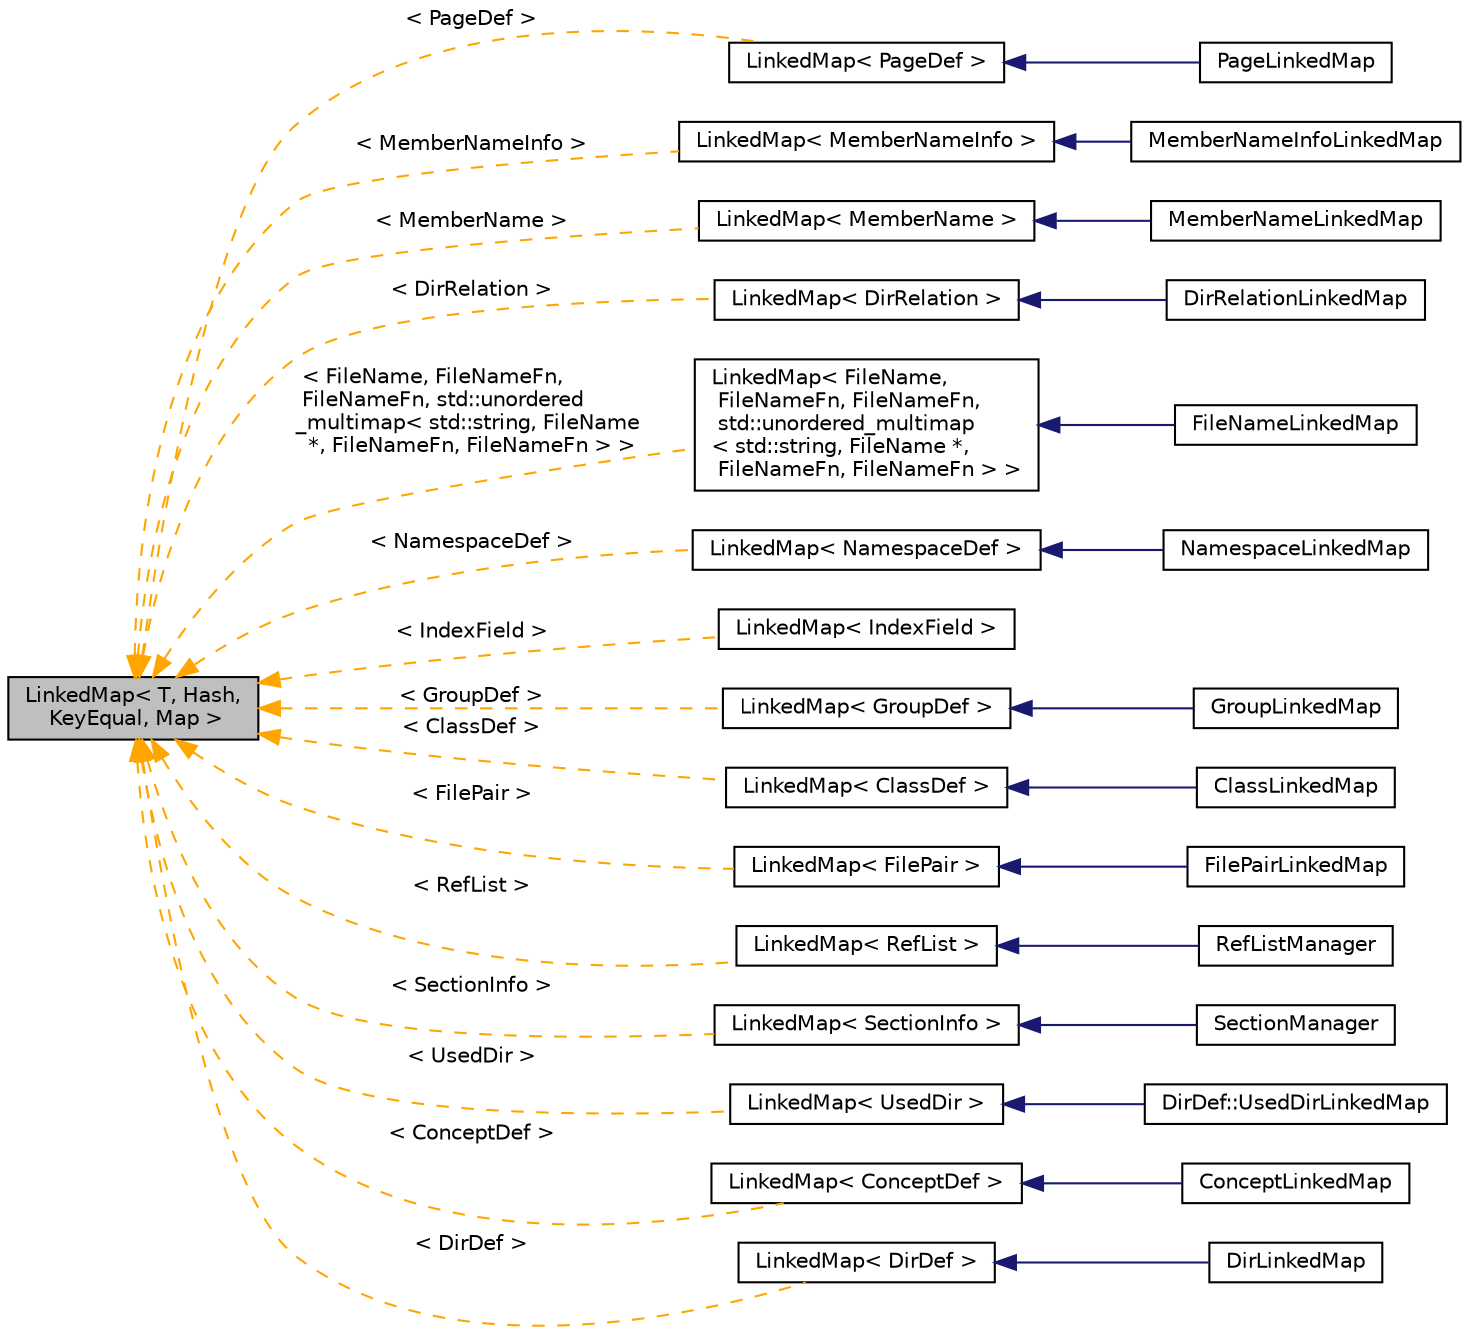 digraph "LinkedMap&lt; T, Hash, KeyEqual, Map &gt;"
{
 // INTERACTIVE_SVG=YES
 // LATEX_PDF_SIZE
  edge [fontname="Helvetica",fontsize="10",labelfontname="Helvetica",labelfontsize="10"];
  node [fontname="Helvetica",fontsize="10",shape=record];
  rankdir="LR";
  Node1 [label="LinkedMap\< T, Hash,\l KeyEqual, Map \>",height=0.2,width=0.4,color="black", fillcolor="grey75", style="filled", fontcolor="black",tooltip="Container class representing a vector of objects with keys."];
  Node1 -> Node2 [dir="back",color="orange",fontsize="10",style="dashed",label=" \< PageDef \>" ,fontname="Helvetica"];
  Node2 [label="LinkedMap\< PageDef \>",height=0.2,width=0.4,color="black", fillcolor="white", style="filled",URL="$d0/d2c/class_linked_map.html",tooltip=" "];
  Node2 -> Node3 [dir="back",color="midnightblue",fontsize="10",style="solid",fontname="Helvetica"];
  Node3 [label="PageLinkedMap",height=0.2,width=0.4,color="black", fillcolor="white", style="filled",URL="$d9/d5e/class_page_linked_map.html",tooltip=" "];
  Node1 -> Node4 [dir="back",color="orange",fontsize="10",style="dashed",label=" \< MemberNameInfo \>" ,fontname="Helvetica"];
  Node4 [label="LinkedMap\< MemberNameInfo \>",height=0.2,width=0.4,color="black", fillcolor="white", style="filled",URL="$d0/d2c/class_linked_map.html",tooltip=" "];
  Node4 -> Node5 [dir="back",color="midnightblue",fontsize="10",style="solid",fontname="Helvetica"];
  Node5 [label="MemberNameInfoLinkedMap",height=0.2,width=0.4,color="black", fillcolor="white", style="filled",URL="$de/d04/class_member_name_info_linked_map.html",tooltip=" "];
  Node1 -> Node6 [dir="back",color="orange",fontsize="10",style="dashed",label=" \< MemberName \>" ,fontname="Helvetica"];
  Node6 [label="LinkedMap\< MemberName \>",height=0.2,width=0.4,color="black", fillcolor="white", style="filled",URL="$d0/d2c/class_linked_map.html",tooltip=" "];
  Node6 -> Node7 [dir="back",color="midnightblue",fontsize="10",style="solid",fontname="Helvetica"];
  Node7 [label="MemberNameLinkedMap",height=0.2,width=0.4,color="black", fillcolor="white", style="filled",URL="$da/d3d/class_member_name_linked_map.html",tooltip="Ordered dictionary of MemberName objects."];
  Node1 -> Node8 [dir="back",color="orange",fontsize="10",style="dashed",label=" \< DirRelation \>" ,fontname="Helvetica"];
  Node8 [label="LinkedMap\< DirRelation \>",height=0.2,width=0.4,color="black", fillcolor="white", style="filled",URL="$d0/d2c/class_linked_map.html",tooltip=" "];
  Node8 -> Node9 [dir="back",color="midnightblue",fontsize="10",style="solid",fontname="Helvetica"];
  Node9 [label="DirRelationLinkedMap",height=0.2,width=0.4,color="black", fillcolor="white", style="filled",URL="$d4/d03/class_dir_relation_linked_map.html",tooltip=" "];
  Node1 -> Node10 [dir="back",color="orange",fontsize="10",style="dashed",label=" \< FileName, FileNameFn,\l FileNameFn, std::unordered\l_multimap\< std::string, FileName\l *, FileNameFn, FileNameFn \> \>" ,fontname="Helvetica"];
  Node10 [label="LinkedMap\< FileName,\l FileNameFn, FileNameFn,\l std::unordered_multimap\l\< std::string, FileName *,\l FileNameFn, FileNameFn \> \>",height=0.2,width=0.4,color="black", fillcolor="white", style="filled",URL="$d0/d2c/class_linked_map.html",tooltip=" "];
  Node10 -> Node11 [dir="back",color="midnightblue",fontsize="10",style="solid",fontname="Helvetica"];
  Node11 [label="FileNameLinkedMap",height=0.2,width=0.4,color="black", fillcolor="white", style="filled",URL="$d0/d2c/class_file_name_linked_map.html",tooltip="Ordered dictionary of FileName objects."];
  Node1 -> Node12 [dir="back",color="orange",fontsize="10",style="dashed",label=" \< NamespaceDef \>" ,fontname="Helvetica"];
  Node12 [label="LinkedMap\< NamespaceDef \>",height=0.2,width=0.4,color="black", fillcolor="white", style="filled",URL="$d0/d2c/class_linked_map.html",tooltip=" "];
  Node12 -> Node13 [dir="back",color="midnightblue",fontsize="10",style="solid",fontname="Helvetica"];
  Node13 [label="NamespaceLinkedMap",height=0.2,width=0.4,color="black", fillcolor="white", style="filled",URL="$d7/d60/class_namespace_linked_map.html",tooltip=" "];
  Node1 -> Node14 [dir="back",color="orange",fontsize="10",style="dashed",label=" \< IndexField \>" ,fontname="Helvetica"];
  Node14 [label="LinkedMap\< IndexField \>",height=0.2,width=0.4,color="black", fillcolor="white", style="filled",URL="$d0/d2c/class_linked_map.html",tooltip=" "];
  Node1 -> Node15 [dir="back",color="orange",fontsize="10",style="dashed",label=" \< GroupDef \>" ,fontname="Helvetica"];
  Node15 [label="LinkedMap\< GroupDef \>",height=0.2,width=0.4,color="black", fillcolor="white", style="filled",URL="$d0/d2c/class_linked_map.html",tooltip=" "];
  Node15 -> Node16 [dir="back",color="midnightblue",fontsize="10",style="solid",fontname="Helvetica"];
  Node16 [label="GroupLinkedMap",height=0.2,width=0.4,color="black", fillcolor="white", style="filled",URL="$d3/dbd/class_group_linked_map.html",tooltip=" "];
  Node1 -> Node17 [dir="back",color="orange",fontsize="10",style="dashed",label=" \< ClassDef \>" ,fontname="Helvetica"];
  Node17 [label="LinkedMap\< ClassDef \>",height=0.2,width=0.4,color="black", fillcolor="white", style="filled",URL="$d0/d2c/class_linked_map.html",tooltip=" "];
  Node17 -> Node18 [dir="back",color="midnightblue",fontsize="10",style="solid",fontname="Helvetica"];
  Node18 [label="ClassLinkedMap",height=0.2,width=0.4,color="black", fillcolor="white", style="filled",URL="$d0/d10/class_class_linked_map.html",tooltip=" "];
  Node1 -> Node19 [dir="back",color="orange",fontsize="10",style="dashed",label=" \< FilePair \>" ,fontname="Helvetica"];
  Node19 [label="LinkedMap\< FilePair \>",height=0.2,width=0.4,color="black", fillcolor="white", style="filled",URL="$d0/d2c/class_linked_map.html",tooltip=" "];
  Node19 -> Node20 [dir="back",color="midnightblue",fontsize="10",style="solid",fontname="Helvetica"];
  Node20 [label="FilePairLinkedMap",height=0.2,width=0.4,color="black", fillcolor="white", style="filled",URL="$d3/d29/class_file_pair_linked_map.html",tooltip="A linked map of file pairs"];
  Node1 -> Node21 [dir="back",color="orange",fontsize="10",style="dashed",label=" \< RefList \>" ,fontname="Helvetica"];
  Node21 [label="LinkedMap\< RefList \>",height=0.2,width=0.4,color="black", fillcolor="white", style="filled",URL="$d0/d2c/class_linked_map.html",tooltip=" "];
  Node21 -> Node22 [dir="back",color="midnightblue",fontsize="10",style="solid",fontname="Helvetica"];
  Node22 [label="RefListManager",height=0.2,width=0.4,color="black", fillcolor="white", style="filled",URL="$d7/d5a/class_ref_list_manager.html",tooltip=" "];
  Node1 -> Node23 [dir="back",color="orange",fontsize="10",style="dashed",label=" \< SectionInfo \>" ,fontname="Helvetica"];
  Node23 [label="LinkedMap\< SectionInfo \>",height=0.2,width=0.4,color="black", fillcolor="white", style="filled",URL="$d0/d2c/class_linked_map.html",tooltip=" "];
  Node23 -> Node24 [dir="back",color="midnightblue",fontsize="10",style="solid",fontname="Helvetica"];
  Node24 [label="SectionManager",height=0.2,width=0.4,color="black", fillcolor="white", style="filled",URL="$df/df5/class_section_manager.html",tooltip="singleton class that owns the list of all sections"];
  Node1 -> Node25 [dir="back",color="orange",fontsize="10",style="dashed",label=" \< UsedDir \>" ,fontname="Helvetica"];
  Node25 [label="LinkedMap\< UsedDir \>",height=0.2,width=0.4,color="black", fillcolor="white", style="filled",URL="$d0/d2c/class_linked_map.html",tooltip=" "];
  Node25 -> Node26 [dir="back",color="midnightblue",fontsize="10",style="solid",fontname="Helvetica"];
  Node26 [label="DirDef::UsedDirLinkedMap",height=0.2,width=0.4,color="black", fillcolor="white", style="filled",URL="$dd/dd7/class_dir_def_1_1_used_dir_linked_map.html",tooltip=" "];
  Node1 -> Node27 [dir="back",color="orange",fontsize="10",style="dashed",label=" \< ConceptDef \>" ,fontname="Helvetica"];
  Node27 [label="LinkedMap\< ConceptDef \>",height=0.2,width=0.4,color="black", fillcolor="white", style="filled",URL="$d0/d2c/class_linked_map.html",tooltip=" "];
  Node27 -> Node28 [dir="back",color="midnightblue",fontsize="10",style="solid",fontname="Helvetica"];
  Node28 [label="ConceptLinkedMap",height=0.2,width=0.4,color="black", fillcolor="white", style="filled",URL="$db/ded/class_concept_linked_map.html",tooltip=" "];
  Node1 -> Node29 [dir="back",color="orange",fontsize="10",style="dashed",label=" \< DirDef \>" ,fontname="Helvetica"];
  Node29 [label="LinkedMap\< DirDef \>",height=0.2,width=0.4,color="black", fillcolor="white", style="filled",URL="$d0/d2c/class_linked_map.html",tooltip=" "];
  Node29 -> Node30 [dir="back",color="midnightblue",fontsize="10",style="solid",fontname="Helvetica"];
  Node30 [label="DirLinkedMap",height=0.2,width=0.4,color="black", fillcolor="white", style="filled",URL="$de/d40/class_dir_linked_map.html",tooltip="A linked map of directories"];
}
